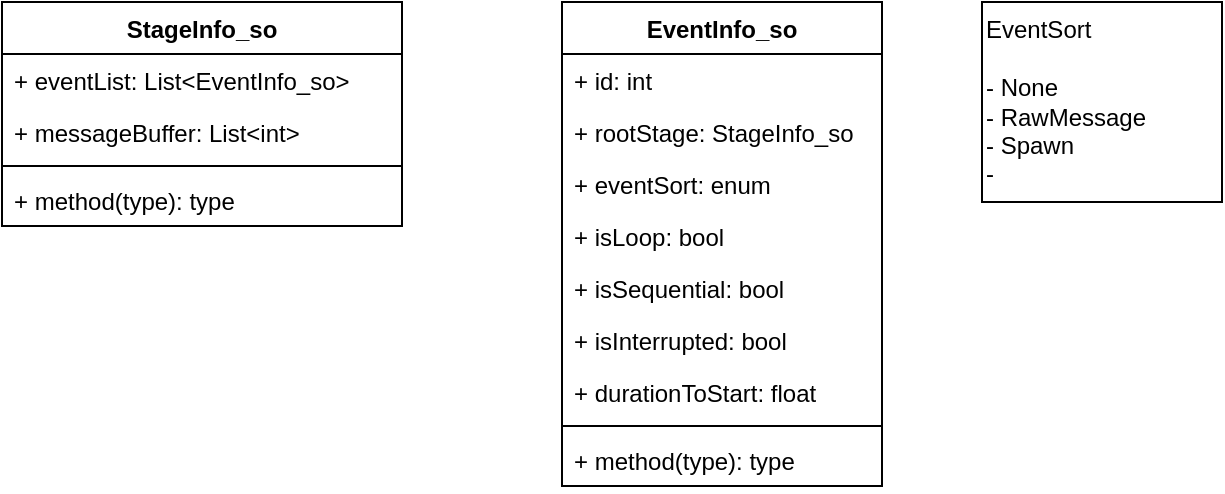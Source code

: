 <mxfile version="21.2.8" type="device">
  <diagram name="페이지-1" id="E7m3agP-u76zCWIemhPm">
    <mxGraphModel dx="1434" dy="844" grid="1" gridSize="10" guides="1" tooltips="1" connect="1" arrows="1" fold="1" page="1" pageScale="1" pageWidth="827" pageHeight="1169" math="0" shadow="0">
      <root>
        <mxCell id="0" />
        <mxCell id="1" parent="0" />
        <mxCell id="3oXvr0XFDzQJuZy9kKZo-1" value="StageInfo_so" style="swimlane;fontStyle=1;align=center;verticalAlign=top;childLayout=stackLayout;horizontal=1;startSize=26;horizontalStack=0;resizeParent=1;resizeParentMax=0;resizeLast=0;collapsible=1;marginBottom=0;whiteSpace=wrap;html=1;" vertex="1" parent="1">
          <mxGeometry x="90" y="210" width="200" height="112" as="geometry" />
        </mxCell>
        <mxCell id="3oXvr0XFDzQJuZy9kKZo-15" value="+ eventList: List&amp;lt;EventInfo_so&amp;gt;" style="text;strokeColor=none;fillColor=none;align=left;verticalAlign=top;spacingLeft=4;spacingRight=4;overflow=hidden;rotatable=0;points=[[0,0.5],[1,0.5]];portConstraint=eastwest;whiteSpace=wrap;html=1;" vertex="1" parent="3oXvr0XFDzQJuZy9kKZo-1">
          <mxGeometry y="26" width="200" height="26" as="geometry" />
        </mxCell>
        <mxCell id="3oXvr0XFDzQJuZy9kKZo-2" value="+ messageBuffer: List&amp;lt;int&amp;gt;" style="text;strokeColor=none;fillColor=none;align=left;verticalAlign=top;spacingLeft=4;spacingRight=4;overflow=hidden;rotatable=0;points=[[0,0.5],[1,0.5]];portConstraint=eastwest;whiteSpace=wrap;html=1;" vertex="1" parent="3oXvr0XFDzQJuZy9kKZo-1">
          <mxGeometry y="52" width="200" height="26" as="geometry" />
        </mxCell>
        <mxCell id="3oXvr0XFDzQJuZy9kKZo-3" value="" style="line;strokeWidth=1;fillColor=none;align=left;verticalAlign=middle;spacingTop=-1;spacingLeft=3;spacingRight=3;rotatable=0;labelPosition=right;points=[];portConstraint=eastwest;strokeColor=inherit;" vertex="1" parent="3oXvr0XFDzQJuZy9kKZo-1">
          <mxGeometry y="78" width="200" height="8" as="geometry" />
        </mxCell>
        <mxCell id="3oXvr0XFDzQJuZy9kKZo-4" value="+ method(type): type" style="text;strokeColor=none;fillColor=none;align=left;verticalAlign=top;spacingLeft=4;spacingRight=4;overflow=hidden;rotatable=0;points=[[0,0.5],[1,0.5]];portConstraint=eastwest;whiteSpace=wrap;html=1;" vertex="1" parent="3oXvr0XFDzQJuZy9kKZo-1">
          <mxGeometry y="86" width="200" height="26" as="geometry" />
        </mxCell>
        <mxCell id="3oXvr0XFDzQJuZy9kKZo-5" value="EventInfo_so" style="swimlane;fontStyle=1;align=center;verticalAlign=top;childLayout=stackLayout;horizontal=1;startSize=26;horizontalStack=0;resizeParent=1;resizeParentMax=0;resizeLast=0;collapsible=1;marginBottom=0;whiteSpace=wrap;html=1;" vertex="1" parent="1">
          <mxGeometry x="370" y="210" width="160" height="242" as="geometry" />
        </mxCell>
        <mxCell id="3oXvr0XFDzQJuZy9kKZo-12" value="+ id: int" style="text;strokeColor=none;fillColor=none;align=left;verticalAlign=top;spacingLeft=4;spacingRight=4;overflow=hidden;rotatable=0;points=[[0,0.5],[1,0.5]];portConstraint=eastwest;whiteSpace=wrap;html=1;" vertex="1" parent="3oXvr0XFDzQJuZy9kKZo-5">
          <mxGeometry y="26" width="160" height="26" as="geometry" />
        </mxCell>
        <mxCell id="3oXvr0XFDzQJuZy9kKZo-6" value="+ rootStage: StageInfo_so" style="text;strokeColor=none;fillColor=none;align=left;verticalAlign=top;spacingLeft=4;spacingRight=4;overflow=hidden;rotatable=0;points=[[0,0.5],[1,0.5]];portConstraint=eastwest;whiteSpace=wrap;html=1;" vertex="1" parent="3oXvr0XFDzQJuZy9kKZo-5">
          <mxGeometry y="52" width="160" height="26" as="geometry" />
        </mxCell>
        <mxCell id="3oXvr0XFDzQJuZy9kKZo-14" value="+ eventSort: enum" style="text;strokeColor=none;fillColor=none;align=left;verticalAlign=top;spacingLeft=4;spacingRight=4;overflow=hidden;rotatable=0;points=[[0,0.5],[1,0.5]];portConstraint=eastwest;whiteSpace=wrap;html=1;" vertex="1" parent="3oXvr0XFDzQJuZy9kKZo-5">
          <mxGeometry y="78" width="160" height="26" as="geometry" />
        </mxCell>
        <mxCell id="3oXvr0XFDzQJuZy9kKZo-9" value="+ isLoop: bool" style="text;strokeColor=none;fillColor=none;align=left;verticalAlign=top;spacingLeft=4;spacingRight=4;overflow=hidden;rotatable=0;points=[[0,0.5],[1,0.5]];portConstraint=eastwest;whiteSpace=wrap;html=1;" vertex="1" parent="3oXvr0XFDzQJuZy9kKZo-5">
          <mxGeometry y="104" width="160" height="26" as="geometry" />
        </mxCell>
        <mxCell id="3oXvr0XFDzQJuZy9kKZo-11" value="+ isSequential: bool" style="text;strokeColor=none;fillColor=none;align=left;verticalAlign=top;spacingLeft=4;spacingRight=4;overflow=hidden;rotatable=0;points=[[0,0.5],[1,0.5]];portConstraint=eastwest;whiteSpace=wrap;html=1;" vertex="1" parent="3oXvr0XFDzQJuZy9kKZo-5">
          <mxGeometry y="130" width="160" height="26" as="geometry" />
        </mxCell>
        <mxCell id="3oXvr0XFDzQJuZy9kKZo-16" value="+ isInterrupted: bool" style="text;strokeColor=none;fillColor=none;align=left;verticalAlign=top;spacingLeft=4;spacingRight=4;overflow=hidden;rotatable=0;points=[[0,0.5],[1,0.5]];portConstraint=eastwest;whiteSpace=wrap;html=1;" vertex="1" parent="3oXvr0XFDzQJuZy9kKZo-5">
          <mxGeometry y="156" width="160" height="26" as="geometry" />
        </mxCell>
        <mxCell id="3oXvr0XFDzQJuZy9kKZo-10" value="+ durationToStart: float" style="text;strokeColor=none;fillColor=none;align=left;verticalAlign=top;spacingLeft=4;spacingRight=4;overflow=hidden;rotatable=0;points=[[0,0.5],[1,0.5]];portConstraint=eastwest;whiteSpace=wrap;html=1;" vertex="1" parent="3oXvr0XFDzQJuZy9kKZo-5">
          <mxGeometry y="182" width="160" height="26" as="geometry" />
        </mxCell>
        <mxCell id="3oXvr0XFDzQJuZy9kKZo-7" value="" style="line;strokeWidth=1;fillColor=none;align=left;verticalAlign=middle;spacingTop=-1;spacingLeft=3;spacingRight=3;rotatable=0;labelPosition=right;points=[];portConstraint=eastwest;strokeColor=inherit;" vertex="1" parent="3oXvr0XFDzQJuZy9kKZo-5">
          <mxGeometry y="208" width="160" height="8" as="geometry" />
        </mxCell>
        <mxCell id="3oXvr0XFDzQJuZy9kKZo-8" value="+ method(type): type" style="text;strokeColor=none;fillColor=none;align=left;verticalAlign=top;spacingLeft=4;spacingRight=4;overflow=hidden;rotatable=0;points=[[0,0.5],[1,0.5]];portConstraint=eastwest;whiteSpace=wrap;html=1;" vertex="1" parent="3oXvr0XFDzQJuZy9kKZo-5">
          <mxGeometry y="216" width="160" height="26" as="geometry" />
        </mxCell>
        <mxCell id="3oXvr0XFDzQJuZy9kKZo-13" value="EventSort&lt;br&gt;&lt;br&gt;- None&lt;br&gt;- RawMessage&lt;br&gt;- Spawn&lt;br&gt;-&amp;nbsp;" style="html=1;whiteSpace=wrap;align=left;" vertex="1" parent="1">
          <mxGeometry x="580" y="210" width="120" height="100" as="geometry" />
        </mxCell>
      </root>
    </mxGraphModel>
  </diagram>
</mxfile>
